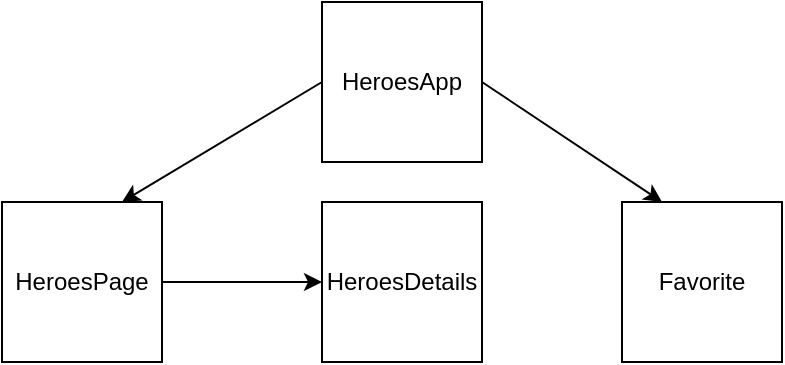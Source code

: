 <mxfile>
    <diagram id="ArZKCt-XTeTCBI_cRse7" name="Page-1">
        <mxGraphModel dx="458" dy="405" grid="1" gridSize="10" guides="1" tooltips="1" connect="1" arrows="1" fold="1" page="1" pageScale="1" pageWidth="827" pageHeight="1169" math="0" shadow="0">
            <root>
                <mxCell id="0"/>
                <mxCell id="1" parent="0"/>
                <mxCell id="6" style="edgeStyle=none;html=1;exitX=0;exitY=0.5;exitDx=0;exitDy=0;entryX=0.75;entryY=0;entryDx=0;entryDy=0;" edge="1" parent="1" source="2" target="3">
                    <mxGeometry relative="1" as="geometry"/>
                </mxCell>
                <mxCell id="8" style="edgeStyle=none;html=1;exitX=1;exitY=0.5;exitDx=0;exitDy=0;entryX=0.25;entryY=0;entryDx=0;entryDy=0;" edge="1" parent="1" source="2" target="5">
                    <mxGeometry relative="1" as="geometry"/>
                </mxCell>
                <mxCell id="2" value="HeroesApp" style="whiteSpace=wrap;html=1;aspect=fixed;" parent="1" vertex="1">
                    <mxGeometry x="210" y="20" width="80" height="80" as="geometry"/>
                </mxCell>
                <mxCell id="7" style="edgeStyle=none;html=1;exitX=1;exitY=0.5;exitDx=0;exitDy=0;entryX=0;entryY=0.5;entryDx=0;entryDy=0;" edge="1" parent="1" source="3" target="4">
                    <mxGeometry relative="1" as="geometry"/>
                </mxCell>
                <mxCell id="3" value="HeroesPage" style="whiteSpace=wrap;html=1;aspect=fixed;" parent="1" vertex="1">
                    <mxGeometry x="50" y="120" width="80" height="80" as="geometry"/>
                </mxCell>
                <mxCell id="4" value="HeroesDetails" style="whiteSpace=wrap;html=1;aspect=fixed;" parent="1" vertex="1">
                    <mxGeometry x="210" y="120" width="80" height="80" as="geometry"/>
                </mxCell>
                <mxCell id="5" value="Favorite" style="whiteSpace=wrap;html=1;aspect=fixed;" parent="1" vertex="1">
                    <mxGeometry x="360" y="120" width="80" height="80" as="geometry"/>
                </mxCell>
            </root>
        </mxGraphModel>
    </diagram>
</mxfile>